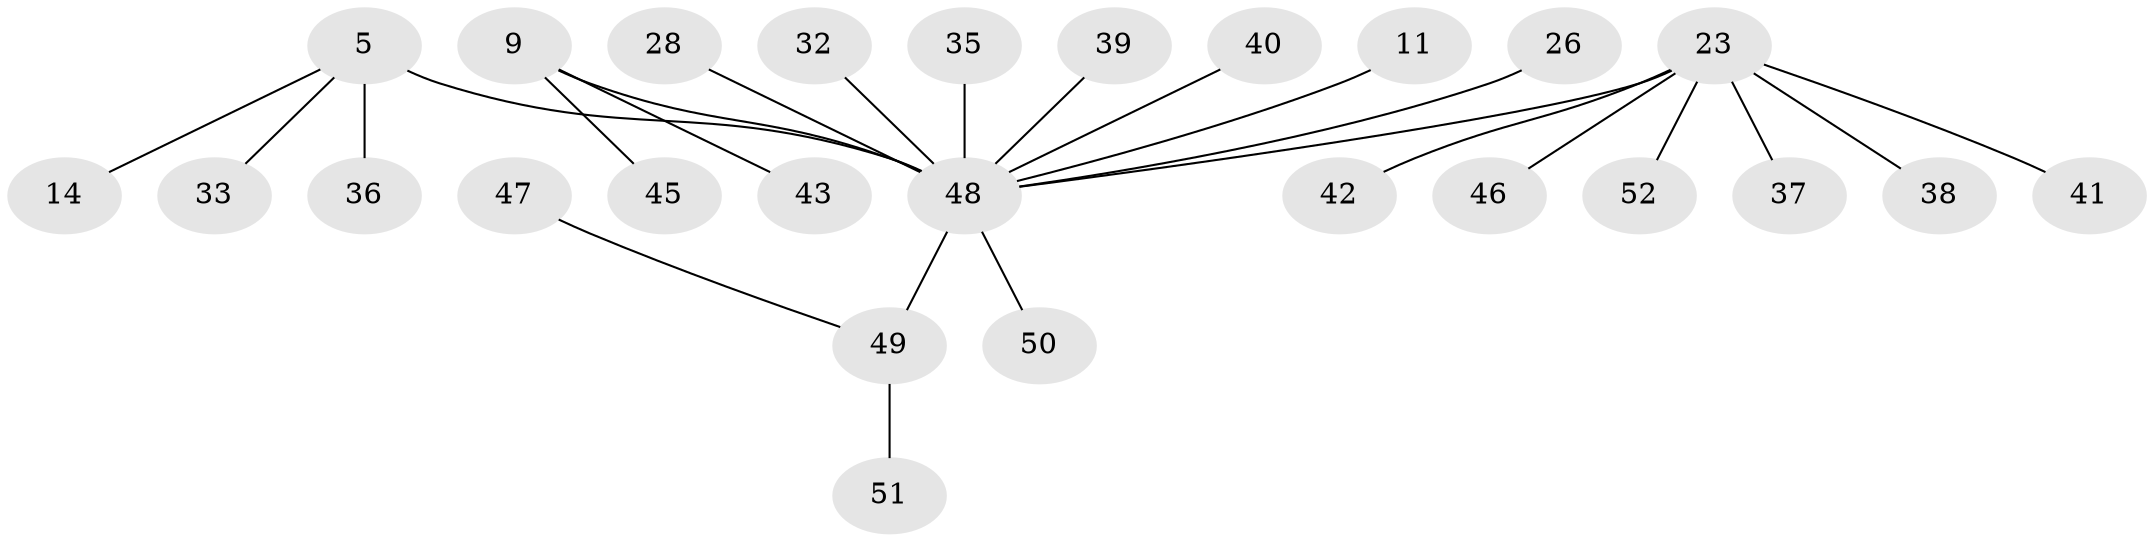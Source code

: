 // original degree distribution, {4: 0.038461538461538464, 7: 0.038461538461538464, 5: 0.019230769230769232, 6: 0.038461538461538464, 3: 0.057692307692307696, 11: 0.019230769230769232, 9: 0.019230769230769232, 1: 0.46153846153846156, 2: 0.3076923076923077}
// Generated by graph-tools (version 1.1) at 2025/55/03/09/25 04:55:08]
// undirected, 26 vertices, 25 edges
graph export_dot {
graph [start="1"]
  node [color=gray90,style=filled];
  5;
  9 [super="+1"];
  11;
  14;
  23 [super="+17+8"];
  26;
  28 [super="+22"];
  32 [super="+18"];
  33;
  35;
  36;
  37;
  38;
  39;
  40;
  41;
  42;
  43;
  45 [super="+44"];
  46;
  47;
  48 [super="+31+29+10"];
  49 [super="+21+34"];
  50;
  51 [super="+24"];
  52 [super="+30"];
  5 -- 14;
  5 -- 33;
  5 -- 36;
  5 -- 48 [weight=3];
  9 -- 43;
  9 -- 45;
  9 -- 48 [weight=4];
  11 -- 48;
  23 -- 37;
  23 -- 38;
  23 -- 41;
  23 -- 42;
  23 -- 46;
  23 -- 52;
  23 -- 48 [weight=5];
  26 -- 48;
  28 -- 48;
  32 -- 48;
  35 -- 48;
  39 -- 48;
  40 -- 48 [weight=2];
  47 -- 49;
  48 -- 49 [weight=2];
  48 -- 50;
  49 -- 51;
}
